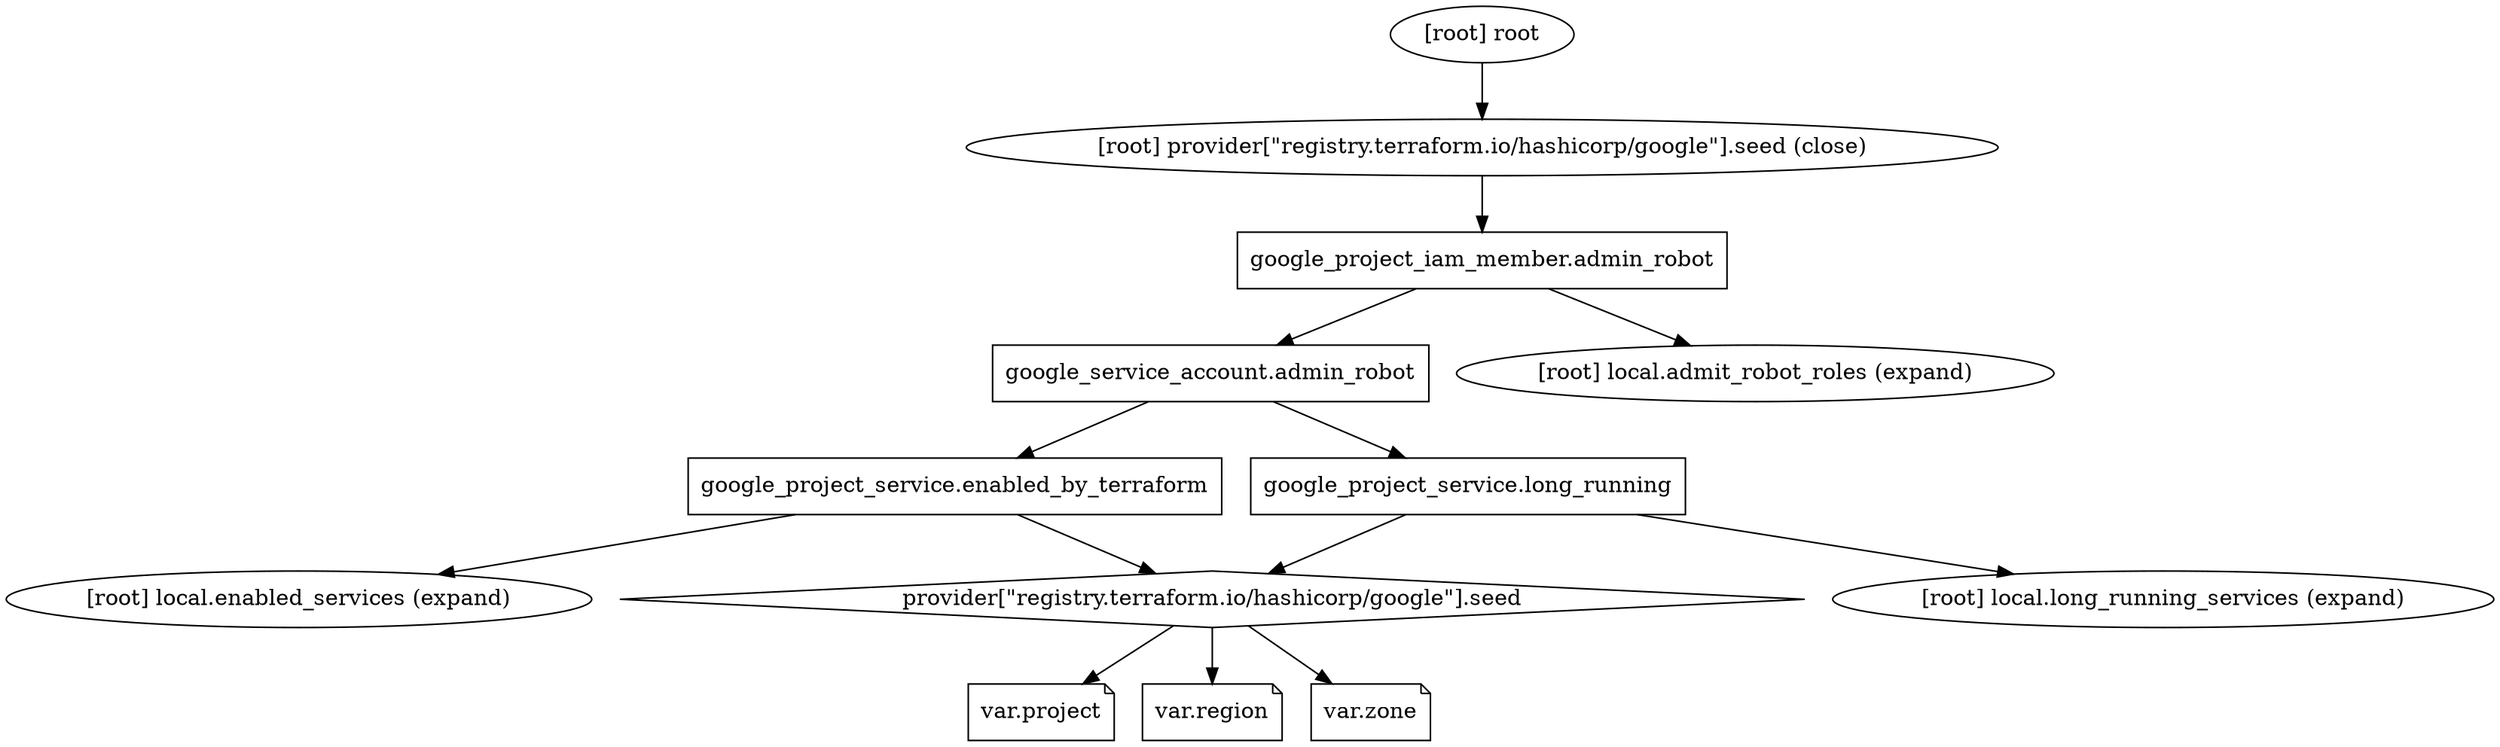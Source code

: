 digraph {
        compound = "true"
        newrank = "true"
        subgraph "root" {
                "[root] google_project_iam_member.admin_robot (expand)" [label = "google_project_iam_member.admin_robot", shape = "box"]
                "[root] google_project_service.enabled_by_terraform (expand)" [label = "google_project_service.enabled_by_terraform", shape = "box"]
                "[root] google_project_service.long_running (expand)" [label = "google_project_service.long_running", shape = "box"]
                "[root] google_service_account.admin_robot (expand)" [label = "google_service_account.admin_robot", shape = "box"]
                "[root] provider[\"registry.terraform.io/hashicorp/google\"].seed" [label = "provider[\"registry.terraform.io/hashicorp/google\"].seed", shape = "diamond"]
                "[root] var.project" [label = "var.project", shape = "note"]
                "[root] var.region" [label = "var.region", shape = "note"]
                "[root] var.zone" [label = "var.zone", shape = "note"]
                "[root] google_project_iam_member.admin_robot (expand)" -> "[root] google_service_account.admin_robot (expand)"
                "[root] google_project_iam_member.admin_robot (expand)" -> "[root] local.admit_robot_roles (expand)"
                "[root] google_project_service.enabled_by_terraform (expand)" -> "[root] local.enabled_services (expand)"
                "[root] google_project_service.enabled_by_terraform (expand)" -> "[root] provider[\"registry.terraform.io/hashicorp/google\"].seed"
                "[root] google_project_service.long_running (expand)" -> "[root] local.long_running_services (expand)"
                "[root] google_project_service.long_running (expand)" -> "[root] provider[\"registry.terraform.io/hashicorp/google\"].seed"
                "[root] google_service_account.admin_robot (expand)" -> "[root] google_project_service.enabled_by_terraform (expand)"
                "[root] google_service_account.admin_robot (expand)" -> "[root] google_project_service.long_running (expand)"
                "[root] provider[\"registry.terraform.io/hashicorp/google\"].seed (close)" -> "[root] google_project_iam_member.admin_robot (expand)"
                "[root] provider[\"registry.terraform.io/hashicorp/google\"].seed" -> "[root] var.project"
                "[root] provider[\"registry.terraform.io/hashicorp/google\"].seed" -> "[root] var.region"
                "[root] provider[\"registry.terraform.io/hashicorp/google\"].seed" -> "[root] var.zone"
                "[root] root" -> "[root] provider[\"registry.terraform.io/hashicorp/google\"].seed (close)"
        }
}